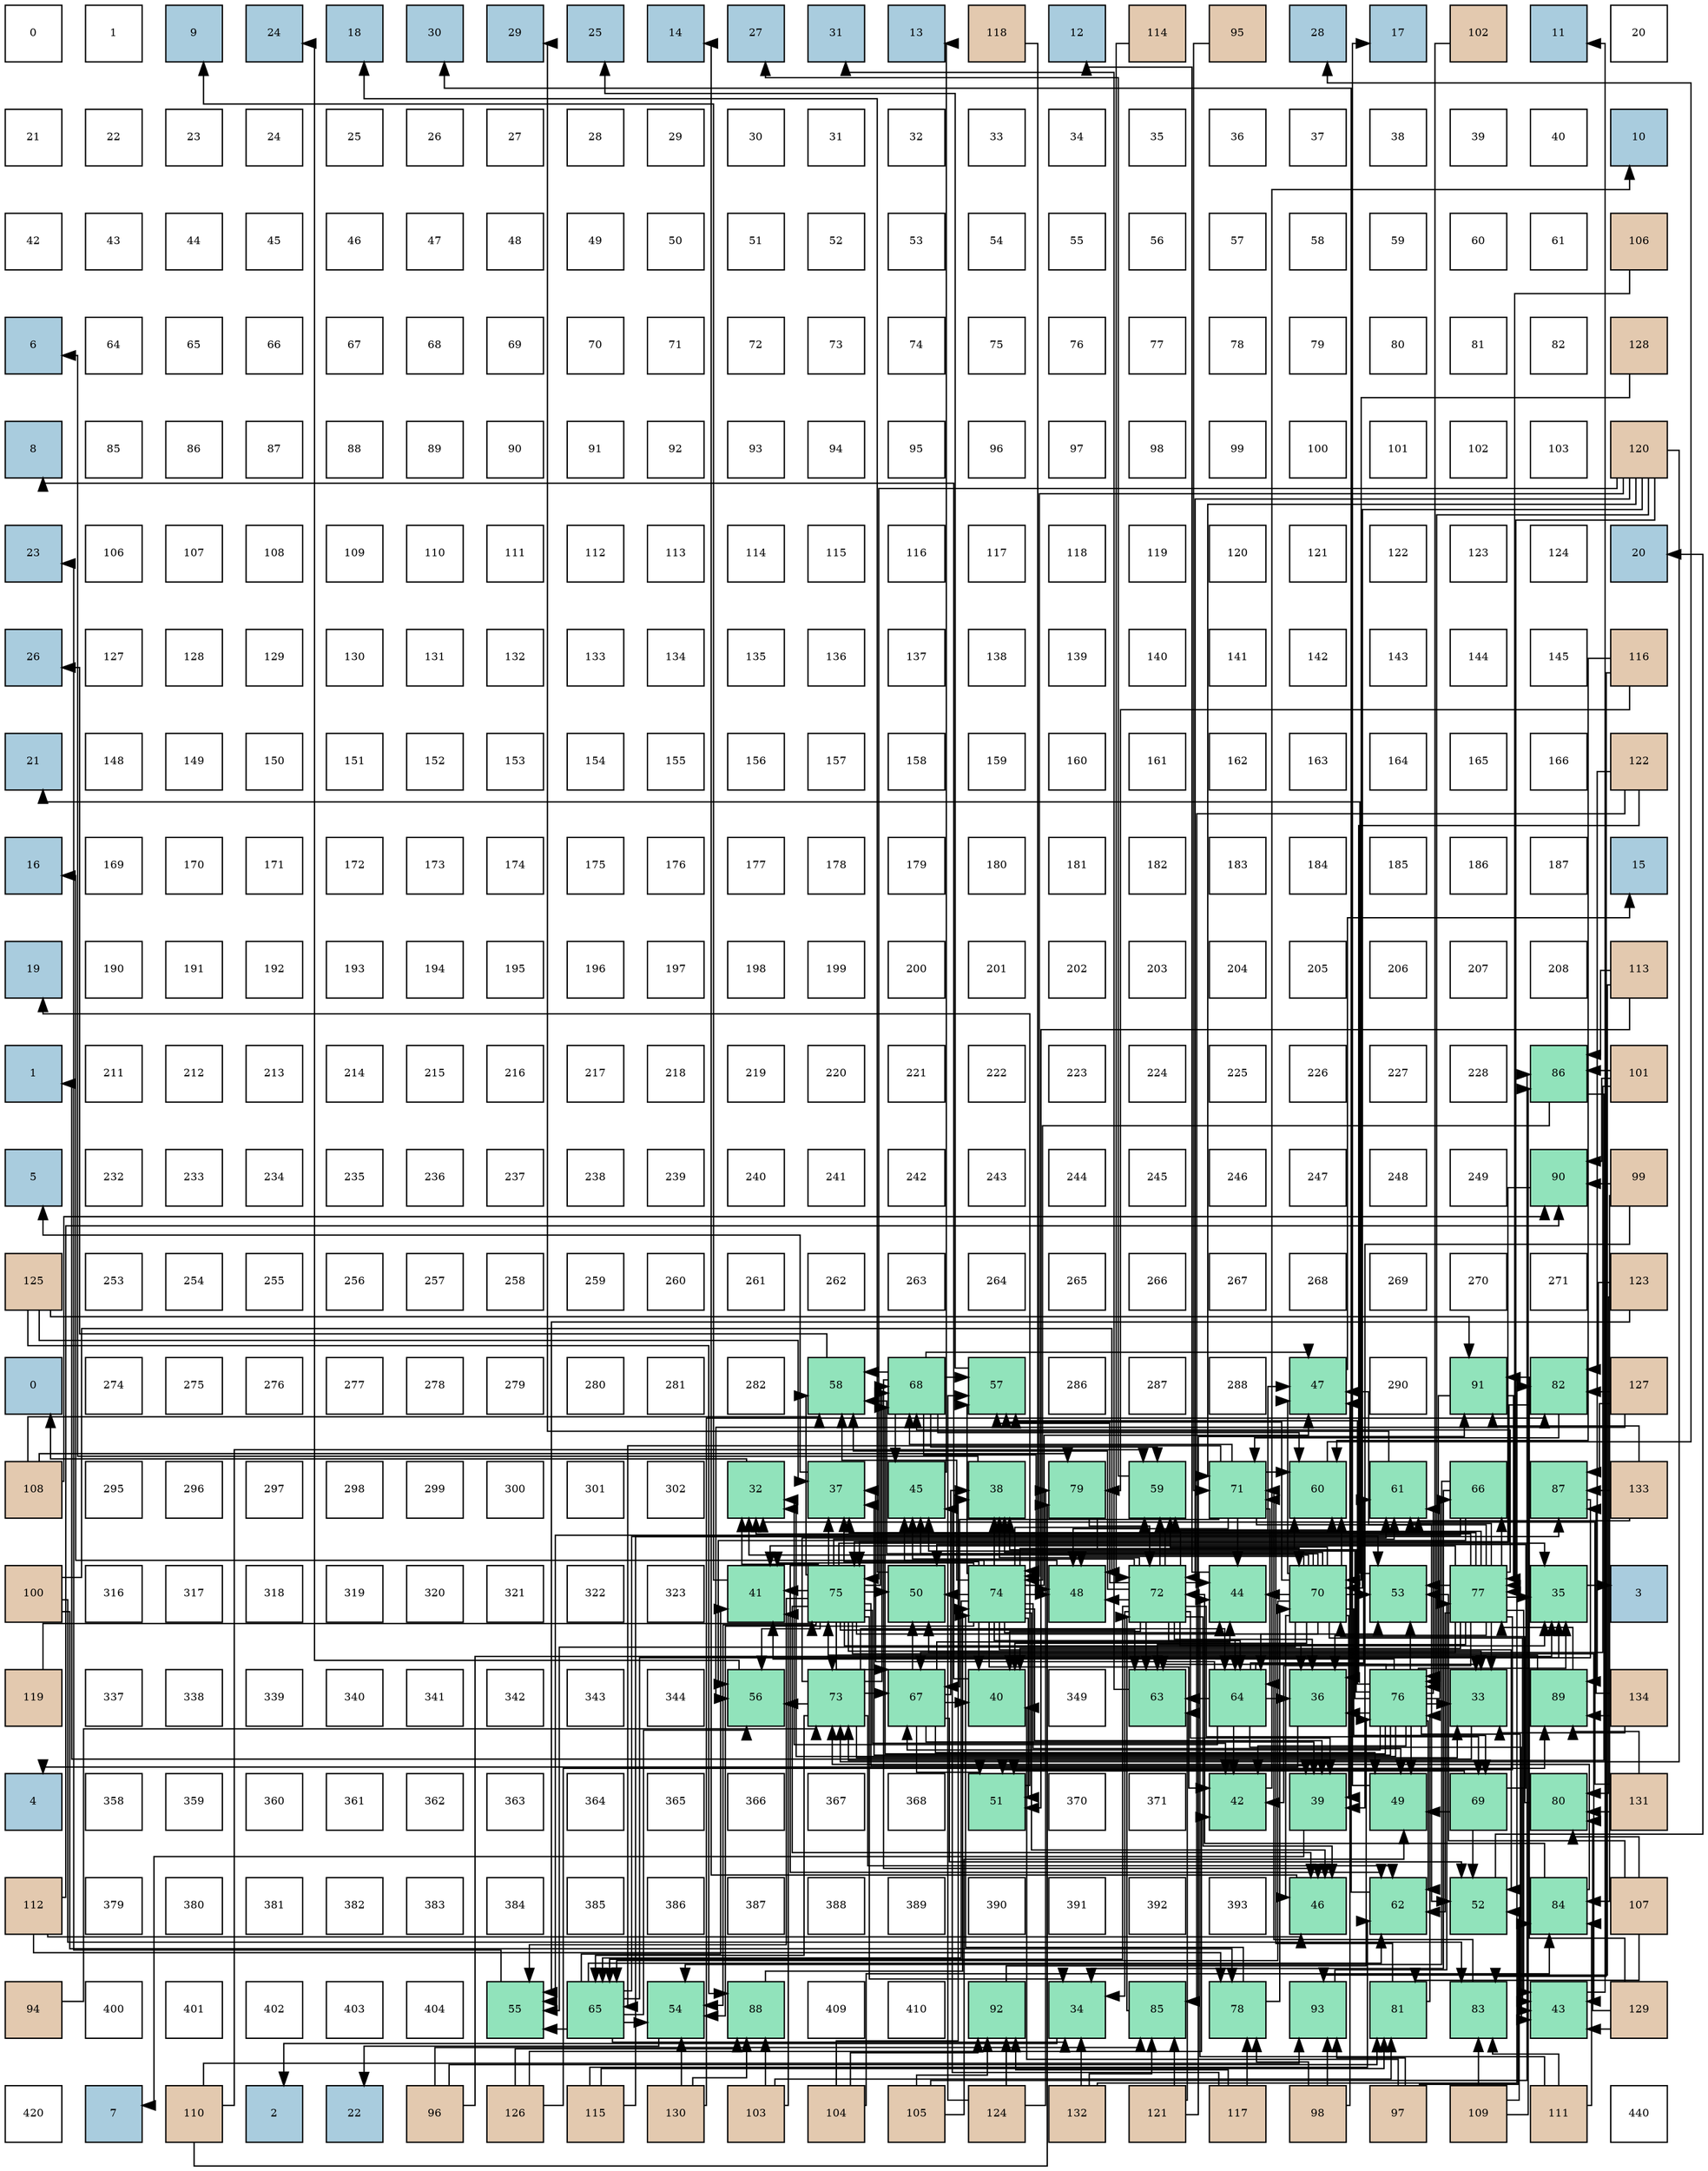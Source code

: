 digraph layout{
 rankdir=TB;
 splines=ortho;
 node [style=filled shape=square fixedsize=true width=0.6];
0[label="0", fontsize=8, fillcolor="#ffffff"];
1[label="1", fontsize=8, fillcolor="#ffffff"];
2[label="9", fontsize=8, fillcolor="#a9ccde"];
3[label="24", fontsize=8, fillcolor="#a9ccde"];
4[label="18", fontsize=8, fillcolor="#a9ccde"];
5[label="30", fontsize=8, fillcolor="#a9ccde"];
6[label="29", fontsize=8, fillcolor="#a9ccde"];
7[label="25", fontsize=8, fillcolor="#a9ccde"];
8[label="14", fontsize=8, fillcolor="#a9ccde"];
9[label="27", fontsize=8, fillcolor="#a9ccde"];
10[label="31", fontsize=8, fillcolor="#a9ccde"];
11[label="13", fontsize=8, fillcolor="#a9ccde"];
12[label="118", fontsize=8, fillcolor="#e3c9af"];
13[label="12", fontsize=8, fillcolor="#a9ccde"];
14[label="114", fontsize=8, fillcolor="#e3c9af"];
15[label="95", fontsize=8, fillcolor="#e3c9af"];
16[label="28", fontsize=8, fillcolor="#a9ccde"];
17[label="17", fontsize=8, fillcolor="#a9ccde"];
18[label="102", fontsize=8, fillcolor="#e3c9af"];
19[label="11", fontsize=8, fillcolor="#a9ccde"];
20[label="20", fontsize=8, fillcolor="#ffffff"];
21[label="21", fontsize=8, fillcolor="#ffffff"];
22[label="22", fontsize=8, fillcolor="#ffffff"];
23[label="23", fontsize=8, fillcolor="#ffffff"];
24[label="24", fontsize=8, fillcolor="#ffffff"];
25[label="25", fontsize=8, fillcolor="#ffffff"];
26[label="26", fontsize=8, fillcolor="#ffffff"];
27[label="27", fontsize=8, fillcolor="#ffffff"];
28[label="28", fontsize=8, fillcolor="#ffffff"];
29[label="29", fontsize=8, fillcolor="#ffffff"];
30[label="30", fontsize=8, fillcolor="#ffffff"];
31[label="31", fontsize=8, fillcolor="#ffffff"];
32[label="32", fontsize=8, fillcolor="#ffffff"];
33[label="33", fontsize=8, fillcolor="#ffffff"];
34[label="34", fontsize=8, fillcolor="#ffffff"];
35[label="35", fontsize=8, fillcolor="#ffffff"];
36[label="36", fontsize=8, fillcolor="#ffffff"];
37[label="37", fontsize=8, fillcolor="#ffffff"];
38[label="38", fontsize=8, fillcolor="#ffffff"];
39[label="39", fontsize=8, fillcolor="#ffffff"];
40[label="40", fontsize=8, fillcolor="#ffffff"];
41[label="10", fontsize=8, fillcolor="#a9ccde"];
42[label="42", fontsize=8, fillcolor="#ffffff"];
43[label="43", fontsize=8, fillcolor="#ffffff"];
44[label="44", fontsize=8, fillcolor="#ffffff"];
45[label="45", fontsize=8, fillcolor="#ffffff"];
46[label="46", fontsize=8, fillcolor="#ffffff"];
47[label="47", fontsize=8, fillcolor="#ffffff"];
48[label="48", fontsize=8, fillcolor="#ffffff"];
49[label="49", fontsize=8, fillcolor="#ffffff"];
50[label="50", fontsize=8, fillcolor="#ffffff"];
51[label="51", fontsize=8, fillcolor="#ffffff"];
52[label="52", fontsize=8, fillcolor="#ffffff"];
53[label="53", fontsize=8, fillcolor="#ffffff"];
54[label="54", fontsize=8, fillcolor="#ffffff"];
55[label="55", fontsize=8, fillcolor="#ffffff"];
56[label="56", fontsize=8, fillcolor="#ffffff"];
57[label="57", fontsize=8, fillcolor="#ffffff"];
58[label="58", fontsize=8, fillcolor="#ffffff"];
59[label="59", fontsize=8, fillcolor="#ffffff"];
60[label="60", fontsize=8, fillcolor="#ffffff"];
61[label="61", fontsize=8, fillcolor="#ffffff"];
62[label="106", fontsize=8, fillcolor="#e3c9af"];
63[label="6", fontsize=8, fillcolor="#a9ccde"];
64[label="64", fontsize=8, fillcolor="#ffffff"];
65[label="65", fontsize=8, fillcolor="#ffffff"];
66[label="66", fontsize=8, fillcolor="#ffffff"];
67[label="67", fontsize=8, fillcolor="#ffffff"];
68[label="68", fontsize=8, fillcolor="#ffffff"];
69[label="69", fontsize=8, fillcolor="#ffffff"];
70[label="70", fontsize=8, fillcolor="#ffffff"];
71[label="71", fontsize=8, fillcolor="#ffffff"];
72[label="72", fontsize=8, fillcolor="#ffffff"];
73[label="73", fontsize=8, fillcolor="#ffffff"];
74[label="74", fontsize=8, fillcolor="#ffffff"];
75[label="75", fontsize=8, fillcolor="#ffffff"];
76[label="76", fontsize=8, fillcolor="#ffffff"];
77[label="77", fontsize=8, fillcolor="#ffffff"];
78[label="78", fontsize=8, fillcolor="#ffffff"];
79[label="79", fontsize=8, fillcolor="#ffffff"];
80[label="80", fontsize=8, fillcolor="#ffffff"];
81[label="81", fontsize=8, fillcolor="#ffffff"];
82[label="82", fontsize=8, fillcolor="#ffffff"];
83[label="128", fontsize=8, fillcolor="#e3c9af"];
84[label="8", fontsize=8, fillcolor="#a9ccde"];
85[label="85", fontsize=8, fillcolor="#ffffff"];
86[label="86", fontsize=8, fillcolor="#ffffff"];
87[label="87", fontsize=8, fillcolor="#ffffff"];
88[label="88", fontsize=8, fillcolor="#ffffff"];
89[label="89", fontsize=8, fillcolor="#ffffff"];
90[label="90", fontsize=8, fillcolor="#ffffff"];
91[label="91", fontsize=8, fillcolor="#ffffff"];
92[label="92", fontsize=8, fillcolor="#ffffff"];
93[label="93", fontsize=8, fillcolor="#ffffff"];
94[label="94", fontsize=8, fillcolor="#ffffff"];
95[label="95", fontsize=8, fillcolor="#ffffff"];
96[label="96", fontsize=8, fillcolor="#ffffff"];
97[label="97", fontsize=8, fillcolor="#ffffff"];
98[label="98", fontsize=8, fillcolor="#ffffff"];
99[label="99", fontsize=8, fillcolor="#ffffff"];
100[label="100", fontsize=8, fillcolor="#ffffff"];
101[label="101", fontsize=8, fillcolor="#ffffff"];
102[label="102", fontsize=8, fillcolor="#ffffff"];
103[label="103", fontsize=8, fillcolor="#ffffff"];
104[label="120", fontsize=8, fillcolor="#e3c9af"];
105[label="23", fontsize=8, fillcolor="#a9ccde"];
106[label="106", fontsize=8, fillcolor="#ffffff"];
107[label="107", fontsize=8, fillcolor="#ffffff"];
108[label="108", fontsize=8, fillcolor="#ffffff"];
109[label="109", fontsize=8, fillcolor="#ffffff"];
110[label="110", fontsize=8, fillcolor="#ffffff"];
111[label="111", fontsize=8, fillcolor="#ffffff"];
112[label="112", fontsize=8, fillcolor="#ffffff"];
113[label="113", fontsize=8, fillcolor="#ffffff"];
114[label="114", fontsize=8, fillcolor="#ffffff"];
115[label="115", fontsize=8, fillcolor="#ffffff"];
116[label="116", fontsize=8, fillcolor="#ffffff"];
117[label="117", fontsize=8, fillcolor="#ffffff"];
118[label="118", fontsize=8, fillcolor="#ffffff"];
119[label="119", fontsize=8, fillcolor="#ffffff"];
120[label="120", fontsize=8, fillcolor="#ffffff"];
121[label="121", fontsize=8, fillcolor="#ffffff"];
122[label="122", fontsize=8, fillcolor="#ffffff"];
123[label="123", fontsize=8, fillcolor="#ffffff"];
124[label="124", fontsize=8, fillcolor="#ffffff"];
125[label="20", fontsize=8, fillcolor="#a9ccde"];
126[label="26", fontsize=8, fillcolor="#a9ccde"];
127[label="127", fontsize=8, fillcolor="#ffffff"];
128[label="128", fontsize=8, fillcolor="#ffffff"];
129[label="129", fontsize=8, fillcolor="#ffffff"];
130[label="130", fontsize=8, fillcolor="#ffffff"];
131[label="131", fontsize=8, fillcolor="#ffffff"];
132[label="132", fontsize=8, fillcolor="#ffffff"];
133[label="133", fontsize=8, fillcolor="#ffffff"];
134[label="134", fontsize=8, fillcolor="#ffffff"];
135[label="135", fontsize=8, fillcolor="#ffffff"];
136[label="136", fontsize=8, fillcolor="#ffffff"];
137[label="137", fontsize=8, fillcolor="#ffffff"];
138[label="138", fontsize=8, fillcolor="#ffffff"];
139[label="139", fontsize=8, fillcolor="#ffffff"];
140[label="140", fontsize=8, fillcolor="#ffffff"];
141[label="141", fontsize=8, fillcolor="#ffffff"];
142[label="142", fontsize=8, fillcolor="#ffffff"];
143[label="143", fontsize=8, fillcolor="#ffffff"];
144[label="144", fontsize=8, fillcolor="#ffffff"];
145[label="145", fontsize=8, fillcolor="#ffffff"];
146[label="116", fontsize=8, fillcolor="#e3c9af"];
147[label="21", fontsize=8, fillcolor="#a9ccde"];
148[label="148", fontsize=8, fillcolor="#ffffff"];
149[label="149", fontsize=8, fillcolor="#ffffff"];
150[label="150", fontsize=8, fillcolor="#ffffff"];
151[label="151", fontsize=8, fillcolor="#ffffff"];
152[label="152", fontsize=8, fillcolor="#ffffff"];
153[label="153", fontsize=8, fillcolor="#ffffff"];
154[label="154", fontsize=8, fillcolor="#ffffff"];
155[label="155", fontsize=8, fillcolor="#ffffff"];
156[label="156", fontsize=8, fillcolor="#ffffff"];
157[label="157", fontsize=8, fillcolor="#ffffff"];
158[label="158", fontsize=8, fillcolor="#ffffff"];
159[label="159", fontsize=8, fillcolor="#ffffff"];
160[label="160", fontsize=8, fillcolor="#ffffff"];
161[label="161", fontsize=8, fillcolor="#ffffff"];
162[label="162", fontsize=8, fillcolor="#ffffff"];
163[label="163", fontsize=8, fillcolor="#ffffff"];
164[label="164", fontsize=8, fillcolor="#ffffff"];
165[label="165", fontsize=8, fillcolor="#ffffff"];
166[label="166", fontsize=8, fillcolor="#ffffff"];
167[label="122", fontsize=8, fillcolor="#e3c9af"];
168[label="16", fontsize=8, fillcolor="#a9ccde"];
169[label="169", fontsize=8, fillcolor="#ffffff"];
170[label="170", fontsize=8, fillcolor="#ffffff"];
171[label="171", fontsize=8, fillcolor="#ffffff"];
172[label="172", fontsize=8, fillcolor="#ffffff"];
173[label="173", fontsize=8, fillcolor="#ffffff"];
174[label="174", fontsize=8, fillcolor="#ffffff"];
175[label="175", fontsize=8, fillcolor="#ffffff"];
176[label="176", fontsize=8, fillcolor="#ffffff"];
177[label="177", fontsize=8, fillcolor="#ffffff"];
178[label="178", fontsize=8, fillcolor="#ffffff"];
179[label="179", fontsize=8, fillcolor="#ffffff"];
180[label="180", fontsize=8, fillcolor="#ffffff"];
181[label="181", fontsize=8, fillcolor="#ffffff"];
182[label="182", fontsize=8, fillcolor="#ffffff"];
183[label="183", fontsize=8, fillcolor="#ffffff"];
184[label="184", fontsize=8, fillcolor="#ffffff"];
185[label="185", fontsize=8, fillcolor="#ffffff"];
186[label="186", fontsize=8, fillcolor="#ffffff"];
187[label="187", fontsize=8, fillcolor="#ffffff"];
188[label="15", fontsize=8, fillcolor="#a9ccde"];
189[label="19", fontsize=8, fillcolor="#a9ccde"];
190[label="190", fontsize=8, fillcolor="#ffffff"];
191[label="191", fontsize=8, fillcolor="#ffffff"];
192[label="192", fontsize=8, fillcolor="#ffffff"];
193[label="193", fontsize=8, fillcolor="#ffffff"];
194[label="194", fontsize=8, fillcolor="#ffffff"];
195[label="195", fontsize=8, fillcolor="#ffffff"];
196[label="196", fontsize=8, fillcolor="#ffffff"];
197[label="197", fontsize=8, fillcolor="#ffffff"];
198[label="198", fontsize=8, fillcolor="#ffffff"];
199[label="199", fontsize=8, fillcolor="#ffffff"];
200[label="200", fontsize=8, fillcolor="#ffffff"];
201[label="201", fontsize=8, fillcolor="#ffffff"];
202[label="202", fontsize=8, fillcolor="#ffffff"];
203[label="203", fontsize=8, fillcolor="#ffffff"];
204[label="204", fontsize=8, fillcolor="#ffffff"];
205[label="205", fontsize=8, fillcolor="#ffffff"];
206[label="206", fontsize=8, fillcolor="#ffffff"];
207[label="207", fontsize=8, fillcolor="#ffffff"];
208[label="208", fontsize=8, fillcolor="#ffffff"];
209[label="113", fontsize=8, fillcolor="#e3c9af"];
210[label="1", fontsize=8, fillcolor="#a9ccde"];
211[label="211", fontsize=8, fillcolor="#ffffff"];
212[label="212", fontsize=8, fillcolor="#ffffff"];
213[label="213", fontsize=8, fillcolor="#ffffff"];
214[label="214", fontsize=8, fillcolor="#ffffff"];
215[label="215", fontsize=8, fillcolor="#ffffff"];
216[label="216", fontsize=8, fillcolor="#ffffff"];
217[label="217", fontsize=8, fillcolor="#ffffff"];
218[label="218", fontsize=8, fillcolor="#ffffff"];
219[label="219", fontsize=8, fillcolor="#ffffff"];
220[label="220", fontsize=8, fillcolor="#ffffff"];
221[label="221", fontsize=8, fillcolor="#ffffff"];
222[label="222", fontsize=8, fillcolor="#ffffff"];
223[label="223", fontsize=8, fillcolor="#ffffff"];
224[label="224", fontsize=8, fillcolor="#ffffff"];
225[label="225", fontsize=8, fillcolor="#ffffff"];
226[label="226", fontsize=8, fillcolor="#ffffff"];
227[label="227", fontsize=8, fillcolor="#ffffff"];
228[label="228", fontsize=8, fillcolor="#ffffff"];
229[label="86", fontsize=8, fillcolor="#91e3bb"];
230[label="101", fontsize=8, fillcolor="#e3c9af"];
231[label="5", fontsize=8, fillcolor="#a9ccde"];
232[label="232", fontsize=8, fillcolor="#ffffff"];
233[label="233", fontsize=8, fillcolor="#ffffff"];
234[label="234", fontsize=8, fillcolor="#ffffff"];
235[label="235", fontsize=8, fillcolor="#ffffff"];
236[label="236", fontsize=8, fillcolor="#ffffff"];
237[label="237", fontsize=8, fillcolor="#ffffff"];
238[label="238", fontsize=8, fillcolor="#ffffff"];
239[label="239", fontsize=8, fillcolor="#ffffff"];
240[label="240", fontsize=8, fillcolor="#ffffff"];
241[label="241", fontsize=8, fillcolor="#ffffff"];
242[label="242", fontsize=8, fillcolor="#ffffff"];
243[label="243", fontsize=8, fillcolor="#ffffff"];
244[label="244", fontsize=8, fillcolor="#ffffff"];
245[label="245", fontsize=8, fillcolor="#ffffff"];
246[label="246", fontsize=8, fillcolor="#ffffff"];
247[label="247", fontsize=8, fillcolor="#ffffff"];
248[label="248", fontsize=8, fillcolor="#ffffff"];
249[label="249", fontsize=8, fillcolor="#ffffff"];
250[label="90", fontsize=8, fillcolor="#91e3bb"];
251[label="99", fontsize=8, fillcolor="#e3c9af"];
252[label="125", fontsize=8, fillcolor="#e3c9af"];
253[label="253", fontsize=8, fillcolor="#ffffff"];
254[label="254", fontsize=8, fillcolor="#ffffff"];
255[label="255", fontsize=8, fillcolor="#ffffff"];
256[label="256", fontsize=8, fillcolor="#ffffff"];
257[label="257", fontsize=8, fillcolor="#ffffff"];
258[label="258", fontsize=8, fillcolor="#ffffff"];
259[label="259", fontsize=8, fillcolor="#ffffff"];
260[label="260", fontsize=8, fillcolor="#ffffff"];
261[label="261", fontsize=8, fillcolor="#ffffff"];
262[label="262", fontsize=8, fillcolor="#ffffff"];
263[label="263", fontsize=8, fillcolor="#ffffff"];
264[label="264", fontsize=8, fillcolor="#ffffff"];
265[label="265", fontsize=8, fillcolor="#ffffff"];
266[label="266", fontsize=8, fillcolor="#ffffff"];
267[label="267", fontsize=8, fillcolor="#ffffff"];
268[label="268", fontsize=8, fillcolor="#ffffff"];
269[label="269", fontsize=8, fillcolor="#ffffff"];
270[label="270", fontsize=8, fillcolor="#ffffff"];
271[label="271", fontsize=8, fillcolor="#ffffff"];
272[label="123", fontsize=8, fillcolor="#e3c9af"];
273[label="0", fontsize=8, fillcolor="#a9ccde"];
274[label="274", fontsize=8, fillcolor="#ffffff"];
275[label="275", fontsize=8, fillcolor="#ffffff"];
276[label="276", fontsize=8, fillcolor="#ffffff"];
277[label="277", fontsize=8, fillcolor="#ffffff"];
278[label="278", fontsize=8, fillcolor="#ffffff"];
279[label="279", fontsize=8, fillcolor="#ffffff"];
280[label="280", fontsize=8, fillcolor="#ffffff"];
281[label="281", fontsize=8, fillcolor="#ffffff"];
282[label="282", fontsize=8, fillcolor="#ffffff"];
283[label="58", fontsize=8, fillcolor="#91e3bb"];
284[label="68", fontsize=8, fillcolor="#91e3bb"];
285[label="57", fontsize=8, fillcolor="#91e3bb"];
286[label="286", fontsize=8, fillcolor="#ffffff"];
287[label="287", fontsize=8, fillcolor="#ffffff"];
288[label="288", fontsize=8, fillcolor="#ffffff"];
289[label="47", fontsize=8, fillcolor="#91e3bb"];
290[label="290", fontsize=8, fillcolor="#ffffff"];
291[label="91", fontsize=8, fillcolor="#91e3bb"];
292[label="82", fontsize=8, fillcolor="#91e3bb"];
293[label="127", fontsize=8, fillcolor="#e3c9af"];
294[label="108", fontsize=8, fillcolor="#e3c9af"];
295[label="295", fontsize=8, fillcolor="#ffffff"];
296[label="296", fontsize=8, fillcolor="#ffffff"];
297[label="297", fontsize=8, fillcolor="#ffffff"];
298[label="298", fontsize=8, fillcolor="#ffffff"];
299[label="299", fontsize=8, fillcolor="#ffffff"];
300[label="300", fontsize=8, fillcolor="#ffffff"];
301[label="301", fontsize=8, fillcolor="#ffffff"];
302[label="302", fontsize=8, fillcolor="#ffffff"];
303[label="32", fontsize=8, fillcolor="#91e3bb"];
304[label="37", fontsize=8, fillcolor="#91e3bb"];
305[label="45", fontsize=8, fillcolor="#91e3bb"];
306[label="38", fontsize=8, fillcolor="#91e3bb"];
307[label="79", fontsize=8, fillcolor="#91e3bb"];
308[label="59", fontsize=8, fillcolor="#91e3bb"];
309[label="71", fontsize=8, fillcolor="#91e3bb"];
310[label="60", fontsize=8, fillcolor="#91e3bb"];
311[label="61", fontsize=8, fillcolor="#91e3bb"];
312[label="66", fontsize=8, fillcolor="#91e3bb"];
313[label="87", fontsize=8, fillcolor="#91e3bb"];
314[label="133", fontsize=8, fillcolor="#e3c9af"];
315[label="100", fontsize=8, fillcolor="#e3c9af"];
316[label="316", fontsize=8, fillcolor="#ffffff"];
317[label="317", fontsize=8, fillcolor="#ffffff"];
318[label="318", fontsize=8, fillcolor="#ffffff"];
319[label="319", fontsize=8, fillcolor="#ffffff"];
320[label="320", fontsize=8, fillcolor="#ffffff"];
321[label="321", fontsize=8, fillcolor="#ffffff"];
322[label="322", fontsize=8, fillcolor="#ffffff"];
323[label="323", fontsize=8, fillcolor="#ffffff"];
324[label="41", fontsize=8, fillcolor="#91e3bb"];
325[label="75", fontsize=8, fillcolor="#91e3bb"];
326[label="50", fontsize=8, fillcolor="#91e3bb"];
327[label="74", fontsize=8, fillcolor="#91e3bb"];
328[label="48", fontsize=8, fillcolor="#91e3bb"];
329[label="72", fontsize=8, fillcolor="#91e3bb"];
330[label="44", fontsize=8, fillcolor="#91e3bb"];
331[label="70", fontsize=8, fillcolor="#91e3bb"];
332[label="53", fontsize=8, fillcolor="#91e3bb"];
333[label="77", fontsize=8, fillcolor="#91e3bb"];
334[label="35", fontsize=8, fillcolor="#91e3bb"];
335[label="3", fontsize=8, fillcolor="#a9ccde"];
336[label="119", fontsize=8, fillcolor="#e3c9af"];
337[label="337", fontsize=8, fillcolor="#ffffff"];
338[label="338", fontsize=8, fillcolor="#ffffff"];
339[label="339", fontsize=8, fillcolor="#ffffff"];
340[label="340", fontsize=8, fillcolor="#ffffff"];
341[label="341", fontsize=8, fillcolor="#ffffff"];
342[label="342", fontsize=8, fillcolor="#ffffff"];
343[label="343", fontsize=8, fillcolor="#ffffff"];
344[label="344", fontsize=8, fillcolor="#ffffff"];
345[label="56", fontsize=8, fillcolor="#91e3bb"];
346[label="73", fontsize=8, fillcolor="#91e3bb"];
347[label="67", fontsize=8, fillcolor="#91e3bb"];
348[label="40", fontsize=8, fillcolor="#91e3bb"];
349[label="349", fontsize=8, fillcolor="#ffffff"];
350[label="63", fontsize=8, fillcolor="#91e3bb"];
351[label="64", fontsize=8, fillcolor="#91e3bb"];
352[label="36", fontsize=8, fillcolor="#91e3bb"];
353[label="76", fontsize=8, fillcolor="#91e3bb"];
354[label="33", fontsize=8, fillcolor="#91e3bb"];
355[label="89", fontsize=8, fillcolor="#91e3bb"];
356[label="134", fontsize=8, fillcolor="#e3c9af"];
357[label="4", fontsize=8, fillcolor="#a9ccde"];
358[label="358", fontsize=8, fillcolor="#ffffff"];
359[label="359", fontsize=8, fillcolor="#ffffff"];
360[label="360", fontsize=8, fillcolor="#ffffff"];
361[label="361", fontsize=8, fillcolor="#ffffff"];
362[label="362", fontsize=8, fillcolor="#ffffff"];
363[label="363", fontsize=8, fillcolor="#ffffff"];
364[label="364", fontsize=8, fillcolor="#ffffff"];
365[label="365", fontsize=8, fillcolor="#ffffff"];
366[label="366", fontsize=8, fillcolor="#ffffff"];
367[label="367", fontsize=8, fillcolor="#ffffff"];
368[label="368", fontsize=8, fillcolor="#ffffff"];
369[label="51", fontsize=8, fillcolor="#91e3bb"];
370[label="370", fontsize=8, fillcolor="#ffffff"];
371[label="371", fontsize=8, fillcolor="#ffffff"];
372[label="42", fontsize=8, fillcolor="#91e3bb"];
373[label="39", fontsize=8, fillcolor="#91e3bb"];
374[label="49", fontsize=8, fillcolor="#91e3bb"];
375[label="69", fontsize=8, fillcolor="#91e3bb"];
376[label="80", fontsize=8, fillcolor="#91e3bb"];
377[label="131", fontsize=8, fillcolor="#e3c9af"];
378[label="112", fontsize=8, fillcolor="#e3c9af"];
379[label="379", fontsize=8, fillcolor="#ffffff"];
380[label="380", fontsize=8, fillcolor="#ffffff"];
381[label="381", fontsize=8, fillcolor="#ffffff"];
382[label="382", fontsize=8, fillcolor="#ffffff"];
383[label="383", fontsize=8, fillcolor="#ffffff"];
384[label="384", fontsize=8, fillcolor="#ffffff"];
385[label="385", fontsize=8, fillcolor="#ffffff"];
386[label="386", fontsize=8, fillcolor="#ffffff"];
387[label="387", fontsize=8, fillcolor="#ffffff"];
388[label="388", fontsize=8, fillcolor="#ffffff"];
389[label="389", fontsize=8, fillcolor="#ffffff"];
390[label="390", fontsize=8, fillcolor="#ffffff"];
391[label="391", fontsize=8, fillcolor="#ffffff"];
392[label="392", fontsize=8, fillcolor="#ffffff"];
393[label="393", fontsize=8, fillcolor="#ffffff"];
394[label="46", fontsize=8, fillcolor="#91e3bb"];
395[label="62", fontsize=8, fillcolor="#91e3bb"];
396[label="52", fontsize=8, fillcolor="#91e3bb"];
397[label="84", fontsize=8, fillcolor="#91e3bb"];
398[label="107", fontsize=8, fillcolor="#e3c9af"];
399[label="94", fontsize=8, fillcolor="#e3c9af"];
400[label="400", fontsize=8, fillcolor="#ffffff"];
401[label="401", fontsize=8, fillcolor="#ffffff"];
402[label="402", fontsize=8, fillcolor="#ffffff"];
403[label="403", fontsize=8, fillcolor="#ffffff"];
404[label="404", fontsize=8, fillcolor="#ffffff"];
405[label="55", fontsize=8, fillcolor="#91e3bb"];
406[label="65", fontsize=8, fillcolor="#91e3bb"];
407[label="54", fontsize=8, fillcolor="#91e3bb"];
408[label="88", fontsize=8, fillcolor="#91e3bb"];
409[label="409", fontsize=8, fillcolor="#ffffff"];
410[label="410", fontsize=8, fillcolor="#ffffff"];
411[label="92", fontsize=8, fillcolor="#91e3bb"];
412[label="34", fontsize=8, fillcolor="#91e3bb"];
413[label="85", fontsize=8, fillcolor="#91e3bb"];
414[label="78", fontsize=8, fillcolor="#91e3bb"];
415[label="93", fontsize=8, fillcolor="#91e3bb"];
416[label="81", fontsize=8, fillcolor="#91e3bb"];
417[label="83", fontsize=8, fillcolor="#91e3bb"];
418[label="43", fontsize=8, fillcolor="#91e3bb"];
419[label="129", fontsize=8, fillcolor="#e3c9af"];
420[label="420", fontsize=8, fillcolor="#ffffff"];
421[label="7", fontsize=8, fillcolor="#a9ccde"];
422[label="110", fontsize=8, fillcolor="#e3c9af"];
423[label="2", fontsize=8, fillcolor="#a9ccde"];
424[label="22", fontsize=8, fillcolor="#a9ccde"];
425[label="96", fontsize=8, fillcolor="#e3c9af"];
426[label="126", fontsize=8, fillcolor="#e3c9af"];
427[label="115", fontsize=8, fillcolor="#e3c9af"];
428[label="130", fontsize=8, fillcolor="#e3c9af"];
429[label="103", fontsize=8, fillcolor="#e3c9af"];
430[label="104", fontsize=8, fillcolor="#e3c9af"];
431[label="105", fontsize=8, fillcolor="#e3c9af"];
432[label="124", fontsize=8, fillcolor="#e3c9af"];
433[label="132", fontsize=8, fillcolor="#e3c9af"];
434[label="121", fontsize=8, fillcolor="#e3c9af"];
435[label="117", fontsize=8, fillcolor="#e3c9af"];
436[label="98", fontsize=8, fillcolor="#e3c9af"];
437[label="97", fontsize=8, fillcolor="#e3c9af"];
438[label="109", fontsize=8, fillcolor="#e3c9af"];
439[label="111", fontsize=8, fillcolor="#e3c9af"];
440[label="440", fontsize=8, fillcolor="#ffffff"];
edge [constraint=false, style=vis];303 -> 273;
354 -> 210;
412 -> 423;
334 -> 335;
352 -> 357;
304 -> 231;
306 -> 63;
373 -> 421;
348 -> 84;
324 -> 2;
372 -> 41;
418 -> 19;
330 -> 13;
305 -> 11;
394 -> 8;
289 -> 188;
328 -> 168;
374 -> 17;
326 -> 4;
369 -> 189;
396 -> 125;
332 -> 147;
407 -> 424;
405 -> 105;
345 -> 3;
285 -> 7;
283 -> 126;
308 -> 9;
310 -> 16;
311 -> 6;
395 -> 5;
350 -> 10;
351 -> 303;
351 -> 354;
351 -> 352;
351 -> 304;
351 -> 372;
351 -> 418;
351 -> 311;
351 -> 350;
406 -> 412;
406 -> 334;
406 -> 324;
406 -> 332;
406 -> 407;
406 -> 405;
406 -> 345;
406 -> 395;
312 -> 412;
312 -> 407;
312 -> 405;
312 -> 345;
347 -> 306;
347 -> 373;
347 -> 348;
347 -> 330;
347 -> 374;
347 -> 326;
347 -> 369;
347 -> 396;
284 -> 305;
284 -> 394;
284 -> 289;
284 -> 328;
284 -> 285;
284 -> 283;
284 -> 308;
284 -> 310;
375 -> 374;
375 -> 326;
375 -> 369;
375 -> 396;
331 -> 303;
331 -> 306;
331 -> 373;
331 -> 348;
331 -> 418;
331 -> 330;
331 -> 305;
331 -> 394;
331 -> 289;
331 -> 328;
331 -> 332;
331 -> 405;
331 -> 285;
331 -> 283;
331 -> 308;
331 -> 310;
331 -> 351;
331 -> 406;
331 -> 375;
309 -> 330;
309 -> 328;
309 -> 396;
309 -> 310;
309 -> 351;
309 -> 406;
309 -> 347;
309 -> 284;
329 -> 412;
329 -> 334;
329 -> 352;
329 -> 306;
329 -> 373;
329 -> 348;
329 -> 330;
329 -> 305;
329 -> 394;
329 -> 289;
329 -> 328;
329 -> 285;
329 -> 283;
329 -> 308;
329 -> 310;
329 -> 350;
329 -> 351;
329 -> 406;
329 -> 375;
346 -> 354;
346 -> 345;
346 -> 311;
346 -> 395;
346 -> 351;
346 -> 406;
346 -> 347;
346 -> 284;
327 -> 304;
327 -> 306;
327 -> 373;
327 -> 348;
327 -> 324;
327 -> 372;
327 -> 330;
327 -> 305;
327 -> 394;
327 -> 289;
327 -> 328;
327 -> 374;
327 -> 326;
327 -> 369;
327 -> 396;
327 -> 407;
327 -> 285;
327 -> 283;
327 -> 308;
327 -> 310;
327 -> 351;
327 -> 406;
325 -> 303;
325 -> 354;
325 -> 412;
325 -> 334;
325 -> 352;
325 -> 304;
325 -> 373;
325 -> 324;
325 -> 372;
325 -> 418;
325 -> 394;
325 -> 326;
325 -> 332;
325 -> 407;
325 -> 405;
325 -> 345;
325 -> 283;
325 -> 311;
325 -> 395;
325 -> 350;
325 -> 347;
325 -> 284;
353 -> 303;
353 -> 354;
353 -> 334;
353 -> 352;
353 -> 304;
353 -> 306;
353 -> 324;
353 -> 372;
353 -> 418;
353 -> 305;
353 -> 374;
353 -> 332;
353 -> 285;
353 -> 311;
353 -> 395;
353 -> 350;
353 -> 312;
353 -> 347;
353 -> 284;
333 -> 303;
333 -> 354;
333 -> 334;
333 -> 352;
333 -> 304;
333 -> 348;
333 -> 324;
333 -> 372;
333 -> 418;
333 -> 289;
333 -> 369;
333 -> 332;
333 -> 308;
333 -> 311;
333 -> 395;
333 -> 350;
333 -> 312;
333 -> 347;
333 -> 284;
414 -> 331;
414 -> 327;
307 -> 331;
307 -> 329;
376 -> 331;
416 -> 309;
416 -> 353;
292 -> 309;
292 -> 325;
417 -> 309;
397 -> 329;
397 -> 346;
413 -> 329;
229 -> 346;
229 -> 327;
313 -> 346;
408 -> 327;
355 -> 325;
355 -> 333;
250 -> 325;
291 -> 353;
291 -> 333;
411 -> 353;
415 -> 333;
399 -> 346;
15 -> 309;
425 -> 334;
425 -> 416;
425 -> 413;
437 -> 348;
437 -> 397;
437 -> 415;
436 -> 289;
436 -> 414;
436 -> 415;
251 -> 373;
251 -> 397;
251 -> 250;
315 -> 328;
315 -> 414;
315 -> 417;
230 -> 326;
230 -> 229;
230 -> 250;
18 -> 353;
429 -> 324;
429 -> 416;
429 -> 408;
430 -> 306;
430 -> 397;
430 -> 411;
431 -> 374;
431 -> 229;
431 -> 411;
62 -> 333;
398 -> 332;
398 -> 376;
398 -> 416;
294 -> 283;
294 -> 307;
294 -> 250;
438 -> 396;
438 -> 417;
438 -> 229;
422 -> 308;
422 -> 307;
422 -> 415;
439 -> 330;
439 -> 417;
439 -> 397;
378 -> 394;
378 -> 414;
378 -> 250;
209 -> 369;
209 -> 229;
209 -> 415;
14 -> 329;
427 -> 395;
427 -> 416;
427 -> 313;
146 -> 310;
146 -> 307;
146 -> 417;
435 -> 305;
435 -> 414;
435 -> 411;
12 -> 327;
336 -> 325;
104 -> 331;
104 -> 309;
104 -> 329;
104 -> 346;
104 -> 327;
104 -> 325;
104 -> 353;
104 -> 333;
434 -> 350;
434 -> 413;
434 -> 291;
167 -> 352;
167 -> 413;
167 -> 355;
272 -> 405;
272 -> 376;
272 -> 292;
432 -> 285;
432 -> 307;
432 -> 411;
252 -> 304;
252 -> 408;
252 -> 291;
426 -> 372;
426 -> 408;
426 -> 355;
293 -> 345;
293 -> 292;
293 -> 313;
83 -> 331;
419 -> 418;
419 -> 376;
419 -> 291;
428 -> 407;
428 -> 292;
428 -> 408;
377 -> 303;
377 -> 376;
377 -> 355;
433 -> 412;
433 -> 292;
433 -> 413;
314 -> 311;
314 -> 313;
314 -> 291;
356 -> 354;
356 -> 313;
356 -> 355;
edge [constraint=true, style=invis];
0 -> 21 -> 42 -> 63 -> 84 -> 105 -> 126 -> 147 -> 168 -> 189 -> 210 -> 231 -> 252 -> 273 -> 294 -> 315 -> 336 -> 357 -> 378 -> 399 -> 420;
1 -> 22 -> 43 -> 64 -> 85 -> 106 -> 127 -> 148 -> 169 -> 190 -> 211 -> 232 -> 253 -> 274 -> 295 -> 316 -> 337 -> 358 -> 379 -> 400 -> 421;
2 -> 23 -> 44 -> 65 -> 86 -> 107 -> 128 -> 149 -> 170 -> 191 -> 212 -> 233 -> 254 -> 275 -> 296 -> 317 -> 338 -> 359 -> 380 -> 401 -> 422;
3 -> 24 -> 45 -> 66 -> 87 -> 108 -> 129 -> 150 -> 171 -> 192 -> 213 -> 234 -> 255 -> 276 -> 297 -> 318 -> 339 -> 360 -> 381 -> 402 -> 423;
4 -> 25 -> 46 -> 67 -> 88 -> 109 -> 130 -> 151 -> 172 -> 193 -> 214 -> 235 -> 256 -> 277 -> 298 -> 319 -> 340 -> 361 -> 382 -> 403 -> 424;
5 -> 26 -> 47 -> 68 -> 89 -> 110 -> 131 -> 152 -> 173 -> 194 -> 215 -> 236 -> 257 -> 278 -> 299 -> 320 -> 341 -> 362 -> 383 -> 404 -> 425;
6 -> 27 -> 48 -> 69 -> 90 -> 111 -> 132 -> 153 -> 174 -> 195 -> 216 -> 237 -> 258 -> 279 -> 300 -> 321 -> 342 -> 363 -> 384 -> 405 -> 426;
7 -> 28 -> 49 -> 70 -> 91 -> 112 -> 133 -> 154 -> 175 -> 196 -> 217 -> 238 -> 259 -> 280 -> 301 -> 322 -> 343 -> 364 -> 385 -> 406 -> 427;
8 -> 29 -> 50 -> 71 -> 92 -> 113 -> 134 -> 155 -> 176 -> 197 -> 218 -> 239 -> 260 -> 281 -> 302 -> 323 -> 344 -> 365 -> 386 -> 407 -> 428;
9 -> 30 -> 51 -> 72 -> 93 -> 114 -> 135 -> 156 -> 177 -> 198 -> 219 -> 240 -> 261 -> 282 -> 303 -> 324 -> 345 -> 366 -> 387 -> 408 -> 429;
10 -> 31 -> 52 -> 73 -> 94 -> 115 -> 136 -> 157 -> 178 -> 199 -> 220 -> 241 -> 262 -> 283 -> 304 -> 325 -> 346 -> 367 -> 388 -> 409 -> 430;
11 -> 32 -> 53 -> 74 -> 95 -> 116 -> 137 -> 158 -> 179 -> 200 -> 221 -> 242 -> 263 -> 284 -> 305 -> 326 -> 347 -> 368 -> 389 -> 410 -> 431;
12 -> 33 -> 54 -> 75 -> 96 -> 117 -> 138 -> 159 -> 180 -> 201 -> 222 -> 243 -> 264 -> 285 -> 306 -> 327 -> 348 -> 369 -> 390 -> 411 -> 432;
13 -> 34 -> 55 -> 76 -> 97 -> 118 -> 139 -> 160 -> 181 -> 202 -> 223 -> 244 -> 265 -> 286 -> 307 -> 328 -> 349 -> 370 -> 391 -> 412 -> 433;
14 -> 35 -> 56 -> 77 -> 98 -> 119 -> 140 -> 161 -> 182 -> 203 -> 224 -> 245 -> 266 -> 287 -> 308 -> 329 -> 350 -> 371 -> 392 -> 413 -> 434;
15 -> 36 -> 57 -> 78 -> 99 -> 120 -> 141 -> 162 -> 183 -> 204 -> 225 -> 246 -> 267 -> 288 -> 309 -> 330 -> 351 -> 372 -> 393 -> 414 -> 435;
16 -> 37 -> 58 -> 79 -> 100 -> 121 -> 142 -> 163 -> 184 -> 205 -> 226 -> 247 -> 268 -> 289 -> 310 -> 331 -> 352 -> 373 -> 394 -> 415 -> 436;
17 -> 38 -> 59 -> 80 -> 101 -> 122 -> 143 -> 164 -> 185 -> 206 -> 227 -> 248 -> 269 -> 290 -> 311 -> 332 -> 353 -> 374 -> 395 -> 416 -> 437;
18 -> 39 -> 60 -> 81 -> 102 -> 123 -> 144 -> 165 -> 186 -> 207 -> 228 -> 249 -> 270 -> 291 -> 312 -> 333 -> 354 -> 375 -> 396 -> 417 -> 438;
19 -> 40 -> 61 -> 82 -> 103 -> 124 -> 145 -> 166 -> 187 -> 208 -> 229 -> 250 -> 271 -> 292 -> 313 -> 334 -> 355 -> 376 -> 397 -> 418 -> 439;
20 -> 41 -> 62 -> 83 -> 104 -> 125 -> 146 -> 167 -> 188 -> 209 -> 230 -> 251 -> 272 -> 293 -> 314 -> 335 -> 356 -> 377 -> 398 -> 419 -> 440;
rank = same {0 -> 1 -> 2 -> 3 -> 4 -> 5 -> 6 -> 7 -> 8 -> 9 -> 10 -> 11 -> 12 -> 13 -> 14 -> 15 -> 16 -> 17 -> 18 -> 19 -> 20};
rank = same {21 -> 22 -> 23 -> 24 -> 25 -> 26 -> 27 -> 28 -> 29 -> 30 -> 31 -> 32 -> 33 -> 34 -> 35 -> 36 -> 37 -> 38 -> 39 -> 40 -> 41};
rank = same {42 -> 43 -> 44 -> 45 -> 46 -> 47 -> 48 -> 49 -> 50 -> 51 -> 52 -> 53 -> 54 -> 55 -> 56 -> 57 -> 58 -> 59 -> 60 -> 61 -> 62};
rank = same {63 -> 64 -> 65 -> 66 -> 67 -> 68 -> 69 -> 70 -> 71 -> 72 -> 73 -> 74 -> 75 -> 76 -> 77 -> 78 -> 79 -> 80 -> 81 -> 82 -> 83};
rank = same {84 -> 85 -> 86 -> 87 -> 88 -> 89 -> 90 -> 91 -> 92 -> 93 -> 94 -> 95 -> 96 -> 97 -> 98 -> 99 -> 100 -> 101 -> 102 -> 103 -> 104};
rank = same {105 -> 106 -> 107 -> 108 -> 109 -> 110 -> 111 -> 112 -> 113 -> 114 -> 115 -> 116 -> 117 -> 118 -> 119 -> 120 -> 121 -> 122 -> 123 -> 124 -> 125};
rank = same {126 -> 127 -> 128 -> 129 -> 130 -> 131 -> 132 -> 133 -> 134 -> 135 -> 136 -> 137 -> 138 -> 139 -> 140 -> 141 -> 142 -> 143 -> 144 -> 145 -> 146};
rank = same {147 -> 148 -> 149 -> 150 -> 151 -> 152 -> 153 -> 154 -> 155 -> 156 -> 157 -> 158 -> 159 -> 160 -> 161 -> 162 -> 163 -> 164 -> 165 -> 166 -> 167};
rank = same {168 -> 169 -> 170 -> 171 -> 172 -> 173 -> 174 -> 175 -> 176 -> 177 -> 178 -> 179 -> 180 -> 181 -> 182 -> 183 -> 184 -> 185 -> 186 -> 187 -> 188};
rank = same {189 -> 190 -> 191 -> 192 -> 193 -> 194 -> 195 -> 196 -> 197 -> 198 -> 199 -> 200 -> 201 -> 202 -> 203 -> 204 -> 205 -> 206 -> 207 -> 208 -> 209};
rank = same {210 -> 211 -> 212 -> 213 -> 214 -> 215 -> 216 -> 217 -> 218 -> 219 -> 220 -> 221 -> 222 -> 223 -> 224 -> 225 -> 226 -> 227 -> 228 -> 229 -> 230};
rank = same {231 -> 232 -> 233 -> 234 -> 235 -> 236 -> 237 -> 238 -> 239 -> 240 -> 241 -> 242 -> 243 -> 244 -> 245 -> 246 -> 247 -> 248 -> 249 -> 250 -> 251};
rank = same {252 -> 253 -> 254 -> 255 -> 256 -> 257 -> 258 -> 259 -> 260 -> 261 -> 262 -> 263 -> 264 -> 265 -> 266 -> 267 -> 268 -> 269 -> 270 -> 271 -> 272};
rank = same {273 -> 274 -> 275 -> 276 -> 277 -> 278 -> 279 -> 280 -> 281 -> 282 -> 283 -> 284 -> 285 -> 286 -> 287 -> 288 -> 289 -> 290 -> 291 -> 292 -> 293};
rank = same {294 -> 295 -> 296 -> 297 -> 298 -> 299 -> 300 -> 301 -> 302 -> 303 -> 304 -> 305 -> 306 -> 307 -> 308 -> 309 -> 310 -> 311 -> 312 -> 313 -> 314};
rank = same {315 -> 316 -> 317 -> 318 -> 319 -> 320 -> 321 -> 322 -> 323 -> 324 -> 325 -> 326 -> 327 -> 328 -> 329 -> 330 -> 331 -> 332 -> 333 -> 334 -> 335};
rank = same {336 -> 337 -> 338 -> 339 -> 340 -> 341 -> 342 -> 343 -> 344 -> 345 -> 346 -> 347 -> 348 -> 349 -> 350 -> 351 -> 352 -> 353 -> 354 -> 355 -> 356};
rank = same {357 -> 358 -> 359 -> 360 -> 361 -> 362 -> 363 -> 364 -> 365 -> 366 -> 367 -> 368 -> 369 -> 370 -> 371 -> 372 -> 373 -> 374 -> 375 -> 376 -> 377};
rank = same {378 -> 379 -> 380 -> 381 -> 382 -> 383 -> 384 -> 385 -> 386 -> 387 -> 388 -> 389 -> 390 -> 391 -> 392 -> 393 -> 394 -> 395 -> 396 -> 397 -> 398};
rank = same {399 -> 400 -> 401 -> 402 -> 403 -> 404 -> 405 -> 406 -> 407 -> 408 -> 409 -> 410 -> 411 -> 412 -> 413 -> 414 -> 415 -> 416 -> 417 -> 418 -> 419};
rank = same {420 -> 421 -> 422 -> 423 -> 424 -> 425 -> 426 -> 427 -> 428 -> 429 -> 430 -> 431 -> 432 -> 433 -> 434 -> 435 -> 436 -> 437 -> 438 -> 439 -> 440};
}